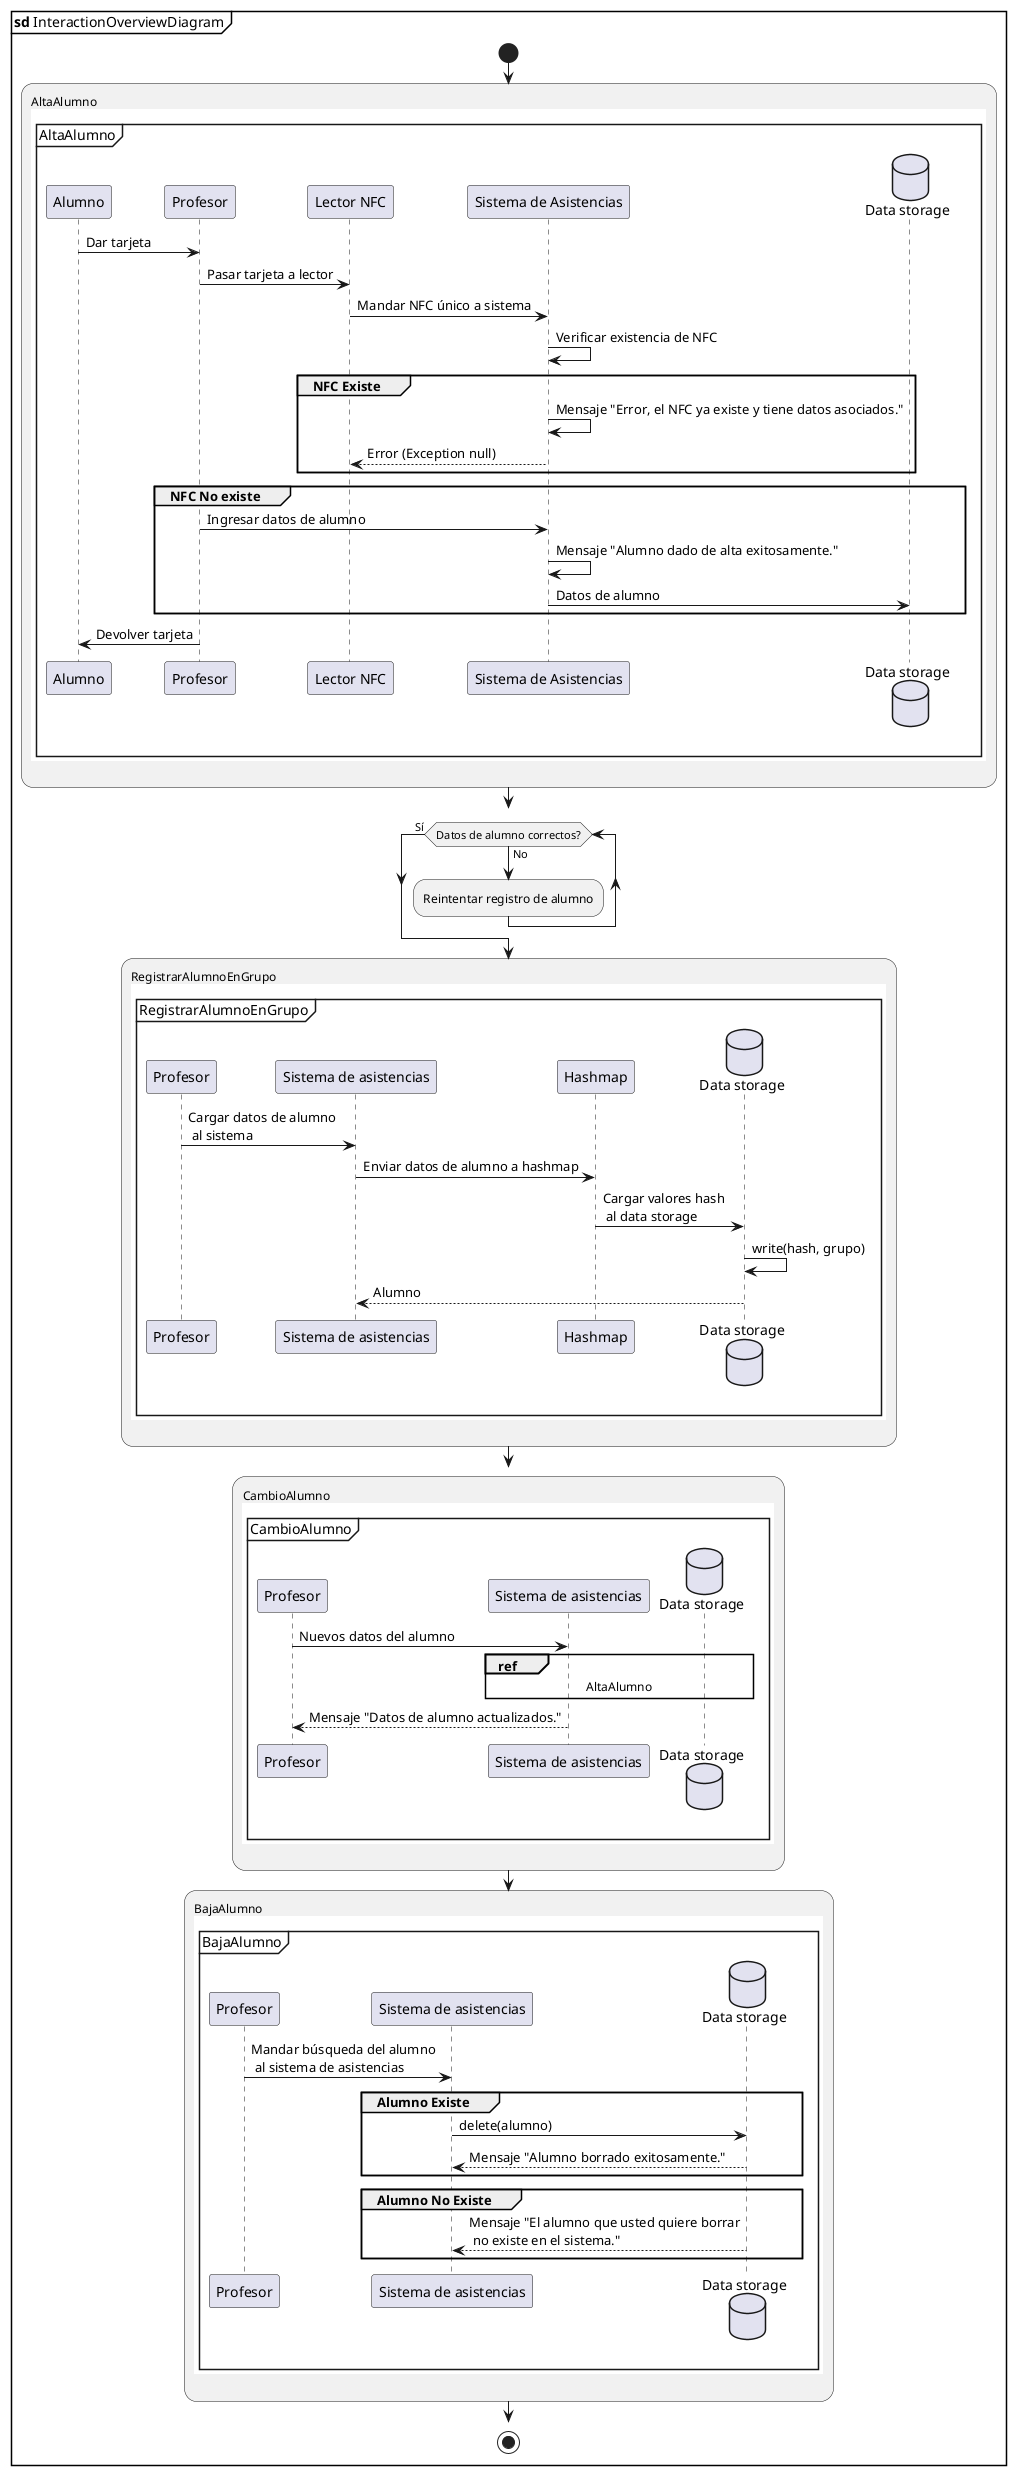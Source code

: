 @startuml
'The Lord is my shepheard, I shall not be in want. 
'He restores my soul. He guides me in paths of righteousness for his name's sake. 
'Even though I walk through the valley of the shadow of death, I will fear no evil, for you are with me; 
'your rod and your staff, they comfort me.

partition **sd** InteractionOverviewDiagram{

start


:AltaAlumno
{{

Participant Alumno as ALM
Participant Profesor as PFR
Participant "Lector NFC" as LNFC
Participant "Sistema de Asistencias" as SYS
Database "Data storage" as DAS

mainframe AltaAlumno

ALM -> PFR : Dar tarjeta
PFR -> LNFC : Pasar tarjeta a lector
LNFC -> SYS : Mandar NFC único a sistema
SYS -> SYS : Verificar existencia de NFC

group NFC Existe

SYS -> SYS : Mensaje "Error, el NFC ya existe y tiene datos asociados."
SYS --> LNFC : Error (Exception null)

end

group NFC No existe

PFR -> SYS : Ingresar datos de alumno
SYS -> SYS : Mensaje "Alumno dado de alta exitosamente."
SYS -> DAS : Datos de alumno

end

PFR -> ALM : Devolver tarjeta
 
}}
;

break

while (Datos de alumno correctos?) is (No)
   
   :Reintentar registro de alumno;

endwhile (Sí)

:RegistrarAlumnoEnGrupo
{{

Participant Profesor as PFR
Participant "Sistema de asistencias" as SA
Participant "Hashmap" as HASMP
Database "Data storage" as DAS

mainframe RegistrarAlumnoEnGrupo

SA <- PFR : Cargar datos de alumno \n al sistema
SA -> HASMP : Enviar datos de alumno a hashmap
HASMP -> DAS : Cargar valores hash \n al data storage
DAS -> DAS : write(hash, grupo)
DAS --> SA : Alumno

}}
;

break

:CambioAlumno
{{

Participant Profesor as PFR
Participant "Sistema de asistencias" as SA
Database "Data storage" as DAS

mainframe CambioAlumno

PFR -> SA : Nuevos datos del alumno
ref over SA, DAS : AltaAlumno

SA --> PFR : Mensaje "Datos de alumno actualizados."

}}
;

:BajaAlumno
{{

Participant Profesor as PFR
Participant "Sistema de asistencias" as SA
Database "Data storage" as DAS

mainframe BajaAlumno

PFR -> SA : Mandar búsqueda del alumno\n al sistema de asistencias

group Alumno Existe

SA -> DAS : delete(alumno)
DAS --> SA : Mensaje "Alumno borrado exitosamente."

end

group Alumno No Existe

DAS --> SA : Mensaje "El alumno que usted quiere borrar\n no existe en el sistema."

end 

}}
;

break

stop

}
@enduml

